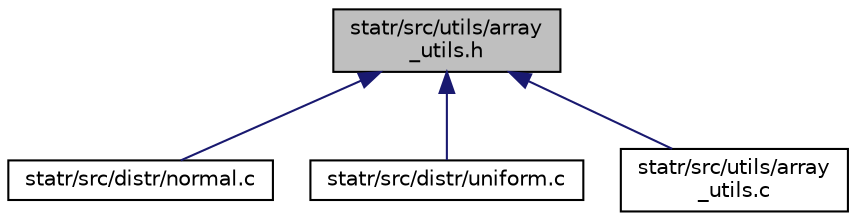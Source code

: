 digraph "statr/src/utils/array_utils.h"
{
  edge [fontname="Helvetica",fontsize="10",labelfontname="Helvetica",labelfontsize="10"];
  node [fontname="Helvetica",fontsize="10",shape=record];
  Node1 [label="statr/src/utils/array\l_utils.h",height=0.2,width=0.4,color="black", fillcolor="grey75", style="filled", fontcolor="black"];
  Node1 -> Node2 [dir="back",color="midnightblue",fontsize="10",style="solid",fontname="Helvetica"];
  Node2 [label="statr/src/distr/normal.c",height=0.2,width=0.4,color="black", fillcolor="white", style="filled",URL="$normal_8c.html"];
  Node1 -> Node3 [dir="back",color="midnightblue",fontsize="10",style="solid",fontname="Helvetica"];
  Node3 [label="statr/src/distr/uniform.c",height=0.2,width=0.4,color="black", fillcolor="white", style="filled",URL="$uniform_8c.html"];
  Node1 -> Node4 [dir="back",color="midnightblue",fontsize="10",style="solid",fontname="Helvetica"];
  Node4 [label="statr/src/utils/array\l_utils.c",height=0.2,width=0.4,color="black", fillcolor="white", style="filled",URL="$array__utils_8c.html"];
}
